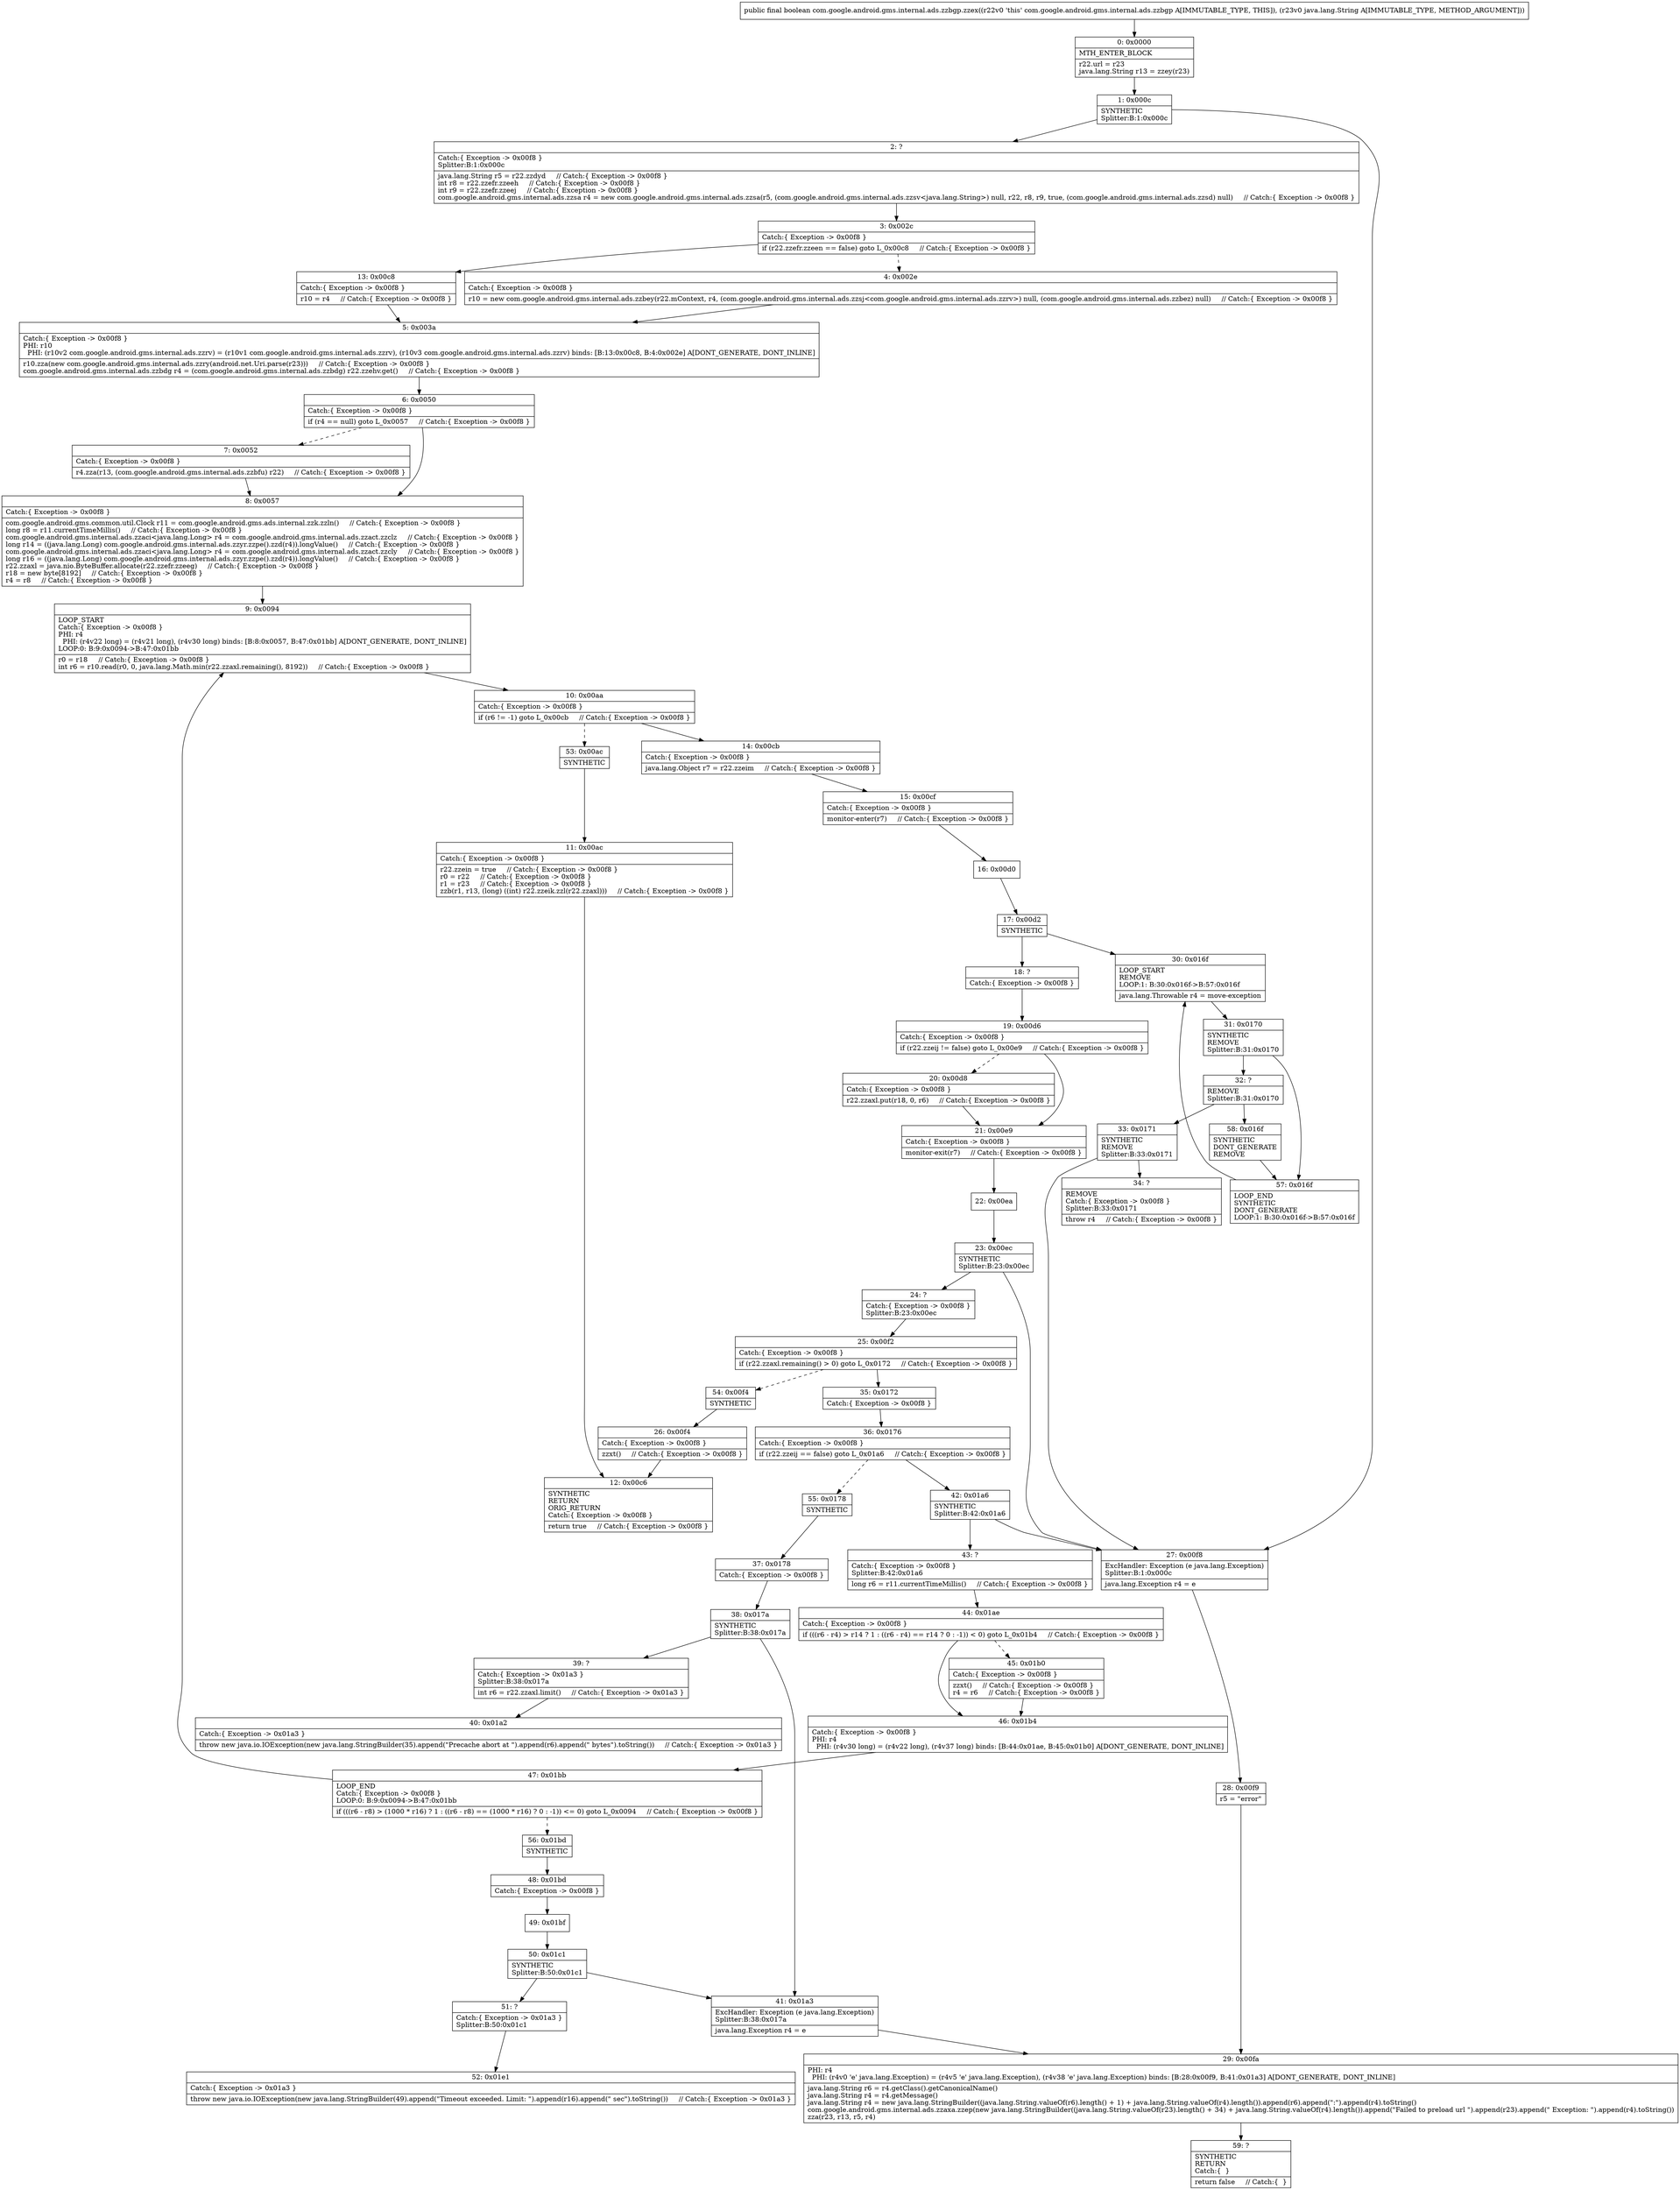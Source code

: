 digraph "CFG forcom.google.android.gms.internal.ads.zzbgp.zzex(Ljava\/lang\/String;)Z" {
Node_0 [shape=record,label="{0\:\ 0x0000|MTH_ENTER_BLOCK\l|r22.url = r23\ljava.lang.String r13 = zzey(r23)\l}"];
Node_1 [shape=record,label="{1\:\ 0x000c|SYNTHETIC\lSplitter:B:1:0x000c\l}"];
Node_2 [shape=record,label="{2\:\ ?|Catch:\{ Exception \-\> 0x00f8 \}\lSplitter:B:1:0x000c\l|java.lang.String r5 = r22.zzdyd     \/\/ Catch:\{ Exception \-\> 0x00f8 \}\lint r8 = r22.zzefr.zzeeh     \/\/ Catch:\{ Exception \-\> 0x00f8 \}\lint r9 = r22.zzefr.zzeej     \/\/ Catch:\{ Exception \-\> 0x00f8 \}\lcom.google.android.gms.internal.ads.zzsa r4 = new com.google.android.gms.internal.ads.zzsa(r5, (com.google.android.gms.internal.ads.zzsv\<java.lang.String\>) null, r22, r8, r9, true, (com.google.android.gms.internal.ads.zzsd) null)     \/\/ Catch:\{ Exception \-\> 0x00f8 \}\l}"];
Node_3 [shape=record,label="{3\:\ 0x002c|Catch:\{ Exception \-\> 0x00f8 \}\l|if (r22.zzefr.zzeen == false) goto L_0x00c8     \/\/ Catch:\{ Exception \-\> 0x00f8 \}\l}"];
Node_4 [shape=record,label="{4\:\ 0x002e|Catch:\{ Exception \-\> 0x00f8 \}\l|r10 = new com.google.android.gms.internal.ads.zzbey(r22.mContext, r4, (com.google.android.gms.internal.ads.zzsj\<com.google.android.gms.internal.ads.zzrv\>) null, (com.google.android.gms.internal.ads.zzbez) null)     \/\/ Catch:\{ Exception \-\> 0x00f8 \}\l}"];
Node_5 [shape=record,label="{5\:\ 0x003a|Catch:\{ Exception \-\> 0x00f8 \}\lPHI: r10 \l  PHI: (r10v2 com.google.android.gms.internal.ads.zzrv) = (r10v1 com.google.android.gms.internal.ads.zzrv), (r10v3 com.google.android.gms.internal.ads.zzrv) binds: [B:13:0x00c8, B:4:0x002e] A[DONT_GENERATE, DONT_INLINE]\l|r10.zza(new com.google.android.gms.internal.ads.zzry(android.net.Uri.parse(r23)))     \/\/ Catch:\{ Exception \-\> 0x00f8 \}\lcom.google.android.gms.internal.ads.zzbdg r4 = (com.google.android.gms.internal.ads.zzbdg) r22.zzehv.get()     \/\/ Catch:\{ Exception \-\> 0x00f8 \}\l}"];
Node_6 [shape=record,label="{6\:\ 0x0050|Catch:\{ Exception \-\> 0x00f8 \}\l|if (r4 == null) goto L_0x0057     \/\/ Catch:\{ Exception \-\> 0x00f8 \}\l}"];
Node_7 [shape=record,label="{7\:\ 0x0052|Catch:\{ Exception \-\> 0x00f8 \}\l|r4.zza(r13, (com.google.android.gms.internal.ads.zzbfu) r22)     \/\/ Catch:\{ Exception \-\> 0x00f8 \}\l}"];
Node_8 [shape=record,label="{8\:\ 0x0057|Catch:\{ Exception \-\> 0x00f8 \}\l|com.google.android.gms.common.util.Clock r11 = com.google.android.gms.ads.internal.zzk.zzln()     \/\/ Catch:\{ Exception \-\> 0x00f8 \}\llong r8 = r11.currentTimeMillis()     \/\/ Catch:\{ Exception \-\> 0x00f8 \}\lcom.google.android.gms.internal.ads.zzaci\<java.lang.Long\> r4 = com.google.android.gms.internal.ads.zzact.zzclz     \/\/ Catch:\{ Exception \-\> 0x00f8 \}\llong r14 = ((java.lang.Long) com.google.android.gms.internal.ads.zzyr.zzpe().zzd(r4)).longValue()     \/\/ Catch:\{ Exception \-\> 0x00f8 \}\lcom.google.android.gms.internal.ads.zzaci\<java.lang.Long\> r4 = com.google.android.gms.internal.ads.zzact.zzcly     \/\/ Catch:\{ Exception \-\> 0x00f8 \}\llong r16 = ((java.lang.Long) com.google.android.gms.internal.ads.zzyr.zzpe().zzd(r4)).longValue()     \/\/ Catch:\{ Exception \-\> 0x00f8 \}\lr22.zzaxl = java.nio.ByteBuffer.allocate(r22.zzefr.zzeeg)     \/\/ Catch:\{ Exception \-\> 0x00f8 \}\lr18 = new byte[8192]     \/\/ Catch:\{ Exception \-\> 0x00f8 \}\lr4 = r8     \/\/ Catch:\{ Exception \-\> 0x00f8 \}\l}"];
Node_9 [shape=record,label="{9\:\ 0x0094|LOOP_START\lCatch:\{ Exception \-\> 0x00f8 \}\lPHI: r4 \l  PHI: (r4v22 long) = (r4v21 long), (r4v30 long) binds: [B:8:0x0057, B:47:0x01bb] A[DONT_GENERATE, DONT_INLINE]\lLOOP:0: B:9:0x0094\-\>B:47:0x01bb\l|r0 = r18     \/\/ Catch:\{ Exception \-\> 0x00f8 \}\lint r6 = r10.read(r0, 0, java.lang.Math.min(r22.zzaxl.remaining(), 8192))     \/\/ Catch:\{ Exception \-\> 0x00f8 \}\l}"];
Node_10 [shape=record,label="{10\:\ 0x00aa|Catch:\{ Exception \-\> 0x00f8 \}\l|if (r6 != \-1) goto L_0x00cb     \/\/ Catch:\{ Exception \-\> 0x00f8 \}\l}"];
Node_11 [shape=record,label="{11\:\ 0x00ac|Catch:\{ Exception \-\> 0x00f8 \}\l|r22.zzein = true     \/\/ Catch:\{ Exception \-\> 0x00f8 \}\lr0 = r22     \/\/ Catch:\{ Exception \-\> 0x00f8 \}\lr1 = r23     \/\/ Catch:\{ Exception \-\> 0x00f8 \}\lzzb(r1, r13, (long) ((int) r22.zzeik.zzl(r22.zzaxl)))     \/\/ Catch:\{ Exception \-\> 0x00f8 \}\l}"];
Node_12 [shape=record,label="{12\:\ 0x00c6|SYNTHETIC\lRETURN\lORIG_RETURN\lCatch:\{ Exception \-\> 0x00f8 \}\l|return true     \/\/ Catch:\{ Exception \-\> 0x00f8 \}\l}"];
Node_13 [shape=record,label="{13\:\ 0x00c8|Catch:\{ Exception \-\> 0x00f8 \}\l|r10 = r4     \/\/ Catch:\{ Exception \-\> 0x00f8 \}\l}"];
Node_14 [shape=record,label="{14\:\ 0x00cb|Catch:\{ Exception \-\> 0x00f8 \}\l|java.lang.Object r7 = r22.zzeim     \/\/ Catch:\{ Exception \-\> 0x00f8 \}\l}"];
Node_15 [shape=record,label="{15\:\ 0x00cf|Catch:\{ Exception \-\> 0x00f8 \}\l|monitor\-enter(r7)     \/\/ Catch:\{ Exception \-\> 0x00f8 \}\l}"];
Node_16 [shape=record,label="{16\:\ 0x00d0}"];
Node_17 [shape=record,label="{17\:\ 0x00d2|SYNTHETIC\l}"];
Node_18 [shape=record,label="{18\:\ ?|Catch:\{ Exception \-\> 0x00f8 \}\l}"];
Node_19 [shape=record,label="{19\:\ 0x00d6|Catch:\{ Exception \-\> 0x00f8 \}\l|if (r22.zzeij != false) goto L_0x00e9     \/\/ Catch:\{ Exception \-\> 0x00f8 \}\l}"];
Node_20 [shape=record,label="{20\:\ 0x00d8|Catch:\{ Exception \-\> 0x00f8 \}\l|r22.zzaxl.put(r18, 0, r6)     \/\/ Catch:\{ Exception \-\> 0x00f8 \}\l}"];
Node_21 [shape=record,label="{21\:\ 0x00e9|Catch:\{ Exception \-\> 0x00f8 \}\l|monitor\-exit(r7)     \/\/ Catch:\{ Exception \-\> 0x00f8 \}\l}"];
Node_22 [shape=record,label="{22\:\ 0x00ea}"];
Node_23 [shape=record,label="{23\:\ 0x00ec|SYNTHETIC\lSplitter:B:23:0x00ec\l}"];
Node_24 [shape=record,label="{24\:\ ?|Catch:\{ Exception \-\> 0x00f8 \}\lSplitter:B:23:0x00ec\l}"];
Node_25 [shape=record,label="{25\:\ 0x00f2|Catch:\{ Exception \-\> 0x00f8 \}\l|if (r22.zzaxl.remaining() \> 0) goto L_0x0172     \/\/ Catch:\{ Exception \-\> 0x00f8 \}\l}"];
Node_26 [shape=record,label="{26\:\ 0x00f4|Catch:\{ Exception \-\> 0x00f8 \}\l|zzxt()     \/\/ Catch:\{ Exception \-\> 0x00f8 \}\l}"];
Node_27 [shape=record,label="{27\:\ 0x00f8|ExcHandler: Exception (e java.lang.Exception)\lSplitter:B:1:0x000c\l|java.lang.Exception r4 = e\l}"];
Node_28 [shape=record,label="{28\:\ 0x00f9|r5 = \"error\"\l}"];
Node_29 [shape=record,label="{29\:\ 0x00fa|PHI: r4 \l  PHI: (r4v0 'e' java.lang.Exception) = (r4v5 'e' java.lang.Exception), (r4v38 'e' java.lang.Exception) binds: [B:28:0x00f9, B:41:0x01a3] A[DONT_GENERATE, DONT_INLINE]\l|java.lang.String r6 = r4.getClass().getCanonicalName()\ljava.lang.String r4 = r4.getMessage()\ljava.lang.String r4 = new java.lang.StringBuilder((java.lang.String.valueOf(r6).length() + 1) + java.lang.String.valueOf(r4).length()).append(r6).append(\":\").append(r4).toString()\lcom.google.android.gms.internal.ads.zzaxa.zzep(new java.lang.StringBuilder((java.lang.String.valueOf(r23).length() + 34) + java.lang.String.valueOf(r4).length()).append(\"Failed to preload url \").append(r23).append(\" Exception: \").append(r4).toString())\lzza(r23, r13, r5, r4)\l}"];
Node_30 [shape=record,label="{30\:\ 0x016f|LOOP_START\lREMOVE\lLOOP:1: B:30:0x016f\-\>B:57:0x016f\l|java.lang.Throwable r4 = move\-exception\l}"];
Node_31 [shape=record,label="{31\:\ 0x0170|SYNTHETIC\lREMOVE\lSplitter:B:31:0x0170\l}"];
Node_32 [shape=record,label="{32\:\ ?|REMOVE\lSplitter:B:31:0x0170\l}"];
Node_33 [shape=record,label="{33\:\ 0x0171|SYNTHETIC\lREMOVE\lSplitter:B:33:0x0171\l}"];
Node_34 [shape=record,label="{34\:\ ?|REMOVE\lCatch:\{ Exception \-\> 0x00f8 \}\lSplitter:B:33:0x0171\l|throw r4     \/\/ Catch:\{ Exception \-\> 0x00f8 \}\l}"];
Node_35 [shape=record,label="{35\:\ 0x0172|Catch:\{ Exception \-\> 0x00f8 \}\l}"];
Node_36 [shape=record,label="{36\:\ 0x0176|Catch:\{ Exception \-\> 0x00f8 \}\l|if (r22.zzeij == false) goto L_0x01a6     \/\/ Catch:\{ Exception \-\> 0x00f8 \}\l}"];
Node_37 [shape=record,label="{37\:\ 0x0178|Catch:\{ Exception \-\> 0x00f8 \}\l}"];
Node_38 [shape=record,label="{38\:\ 0x017a|SYNTHETIC\lSplitter:B:38:0x017a\l}"];
Node_39 [shape=record,label="{39\:\ ?|Catch:\{ Exception \-\> 0x01a3 \}\lSplitter:B:38:0x017a\l|int r6 = r22.zzaxl.limit()     \/\/ Catch:\{ Exception \-\> 0x01a3 \}\l}"];
Node_40 [shape=record,label="{40\:\ 0x01a2|Catch:\{ Exception \-\> 0x01a3 \}\l|throw new java.io.IOException(new java.lang.StringBuilder(35).append(\"Precache abort at \").append(r6).append(\" bytes\").toString())     \/\/ Catch:\{ Exception \-\> 0x01a3 \}\l}"];
Node_41 [shape=record,label="{41\:\ 0x01a3|ExcHandler: Exception (e java.lang.Exception)\lSplitter:B:38:0x017a\l|java.lang.Exception r4 = e\l}"];
Node_42 [shape=record,label="{42\:\ 0x01a6|SYNTHETIC\lSplitter:B:42:0x01a6\l}"];
Node_43 [shape=record,label="{43\:\ ?|Catch:\{ Exception \-\> 0x00f8 \}\lSplitter:B:42:0x01a6\l|long r6 = r11.currentTimeMillis()     \/\/ Catch:\{ Exception \-\> 0x00f8 \}\l}"];
Node_44 [shape=record,label="{44\:\ 0x01ae|Catch:\{ Exception \-\> 0x00f8 \}\l|if (((r6 \- r4) \> r14 ? 1 : ((r6 \- r4) == r14 ? 0 : \-1)) \< 0) goto L_0x01b4     \/\/ Catch:\{ Exception \-\> 0x00f8 \}\l}"];
Node_45 [shape=record,label="{45\:\ 0x01b0|Catch:\{ Exception \-\> 0x00f8 \}\l|zzxt()     \/\/ Catch:\{ Exception \-\> 0x00f8 \}\lr4 = r6     \/\/ Catch:\{ Exception \-\> 0x00f8 \}\l}"];
Node_46 [shape=record,label="{46\:\ 0x01b4|Catch:\{ Exception \-\> 0x00f8 \}\lPHI: r4 \l  PHI: (r4v30 long) = (r4v22 long), (r4v37 long) binds: [B:44:0x01ae, B:45:0x01b0] A[DONT_GENERATE, DONT_INLINE]\l}"];
Node_47 [shape=record,label="{47\:\ 0x01bb|LOOP_END\lCatch:\{ Exception \-\> 0x00f8 \}\lLOOP:0: B:9:0x0094\-\>B:47:0x01bb\l|if (((r6 \- r8) \> (1000 * r16) ? 1 : ((r6 \- r8) == (1000 * r16) ? 0 : \-1)) \<= 0) goto L_0x0094     \/\/ Catch:\{ Exception \-\> 0x00f8 \}\l}"];
Node_48 [shape=record,label="{48\:\ 0x01bd|Catch:\{ Exception \-\> 0x00f8 \}\l}"];
Node_49 [shape=record,label="{49\:\ 0x01bf}"];
Node_50 [shape=record,label="{50\:\ 0x01c1|SYNTHETIC\lSplitter:B:50:0x01c1\l}"];
Node_51 [shape=record,label="{51\:\ ?|Catch:\{ Exception \-\> 0x01a3 \}\lSplitter:B:50:0x01c1\l}"];
Node_52 [shape=record,label="{52\:\ 0x01e1|Catch:\{ Exception \-\> 0x01a3 \}\l|throw new java.io.IOException(new java.lang.StringBuilder(49).append(\"Timeout exceeded. Limit: \").append(r16).append(\" sec\").toString())     \/\/ Catch:\{ Exception \-\> 0x01a3 \}\l}"];
Node_53 [shape=record,label="{53\:\ 0x00ac|SYNTHETIC\l}"];
Node_54 [shape=record,label="{54\:\ 0x00f4|SYNTHETIC\l}"];
Node_55 [shape=record,label="{55\:\ 0x0178|SYNTHETIC\l}"];
Node_56 [shape=record,label="{56\:\ 0x01bd|SYNTHETIC\l}"];
Node_57 [shape=record,label="{57\:\ 0x016f|LOOP_END\lSYNTHETIC\lDONT_GENERATE\lLOOP:1: B:30:0x016f\-\>B:57:0x016f\l}"];
Node_58 [shape=record,label="{58\:\ 0x016f|SYNTHETIC\lDONT_GENERATE\lREMOVE\l}"];
Node_59 [shape=record,label="{59\:\ ?|SYNTHETIC\lRETURN\lCatch:\{  \}\l|return false     \/\/ Catch:\{  \}\l}"];
MethodNode[shape=record,label="{public final boolean com.google.android.gms.internal.ads.zzbgp.zzex((r22v0 'this' com.google.android.gms.internal.ads.zzbgp A[IMMUTABLE_TYPE, THIS]), (r23v0 java.lang.String A[IMMUTABLE_TYPE, METHOD_ARGUMENT])) }"];
MethodNode -> Node_0;
Node_0 -> Node_1;
Node_1 -> Node_2;
Node_1 -> Node_27;
Node_2 -> Node_3;
Node_3 -> Node_4[style=dashed];
Node_3 -> Node_13;
Node_4 -> Node_5;
Node_5 -> Node_6;
Node_6 -> Node_7[style=dashed];
Node_6 -> Node_8;
Node_7 -> Node_8;
Node_8 -> Node_9;
Node_9 -> Node_10;
Node_10 -> Node_14;
Node_10 -> Node_53[style=dashed];
Node_11 -> Node_12;
Node_13 -> Node_5;
Node_14 -> Node_15;
Node_15 -> Node_16;
Node_16 -> Node_17;
Node_17 -> Node_18;
Node_17 -> Node_30;
Node_18 -> Node_19;
Node_19 -> Node_20[style=dashed];
Node_19 -> Node_21;
Node_20 -> Node_21;
Node_21 -> Node_22;
Node_22 -> Node_23;
Node_23 -> Node_24;
Node_23 -> Node_27;
Node_24 -> Node_25;
Node_25 -> Node_35;
Node_25 -> Node_54[style=dashed];
Node_26 -> Node_12;
Node_27 -> Node_28;
Node_28 -> Node_29;
Node_29 -> Node_59;
Node_30 -> Node_31;
Node_31 -> Node_32;
Node_31 -> Node_57;
Node_32 -> Node_33;
Node_32 -> Node_58;
Node_33 -> Node_34;
Node_33 -> Node_27;
Node_35 -> Node_36;
Node_36 -> Node_42;
Node_36 -> Node_55[style=dashed];
Node_37 -> Node_38;
Node_38 -> Node_39;
Node_38 -> Node_41;
Node_39 -> Node_40;
Node_41 -> Node_29;
Node_42 -> Node_43;
Node_42 -> Node_27;
Node_43 -> Node_44;
Node_44 -> Node_45[style=dashed];
Node_44 -> Node_46;
Node_45 -> Node_46;
Node_46 -> Node_47;
Node_47 -> Node_9;
Node_47 -> Node_56[style=dashed];
Node_48 -> Node_49;
Node_49 -> Node_50;
Node_50 -> Node_51;
Node_50 -> Node_41;
Node_51 -> Node_52;
Node_53 -> Node_11;
Node_54 -> Node_26;
Node_55 -> Node_37;
Node_56 -> Node_48;
Node_57 -> Node_30;
Node_58 -> Node_57;
}

